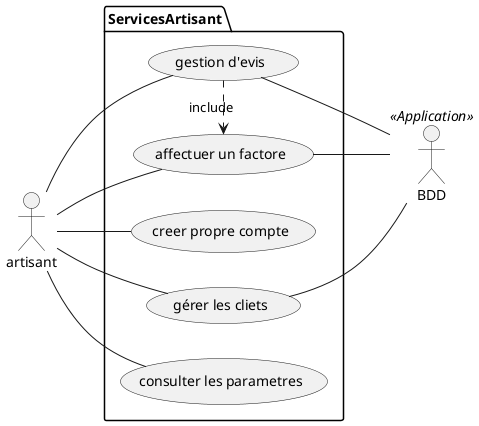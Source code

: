 @startuml
left to right direction
:artisant: as a
:BDD: as b << Application >>
package ServicesArtisant {
    usecase "creer propre compte" as UC1
    usecase "gérer les cliets" as UC2
    usecase "gestion d'evis" as UC3
    usecase "affectuer un factore" as UC4
    usecase "consulter les parametres" as UC5
    (UC3).>(UC4) : include
}
a -- UC1
a -- UC2
a -- UC3
a -- UC4
a -- UC5

UC2 -- b
UC3 -- b
UC4 -- b
@enduml
